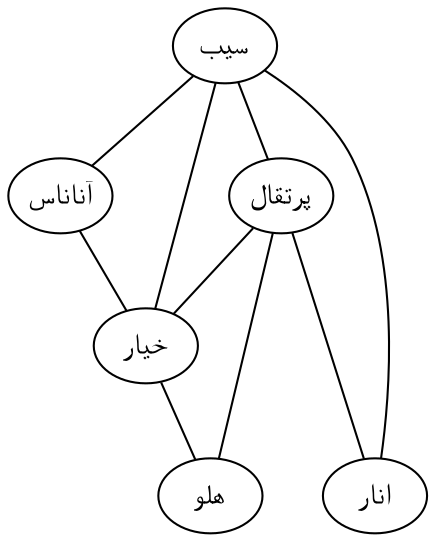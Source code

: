graph G {
    node [fixedsize=true, shape=oval, width=0.7];

    A [label=سیب]
    B [label=آناناس]
    C [label=خیار]
    D [label=پرتقال]
    E [label=انار]
    F [label=هلو]

    A -- B;
    B -- C;
    A -- C;
    C -- D;
    A -- D;
    A -- E;
    D -- E;
    D -- F;
    C -- F;

    {rank=same; D, B}
    {rank=same; F, E}
}